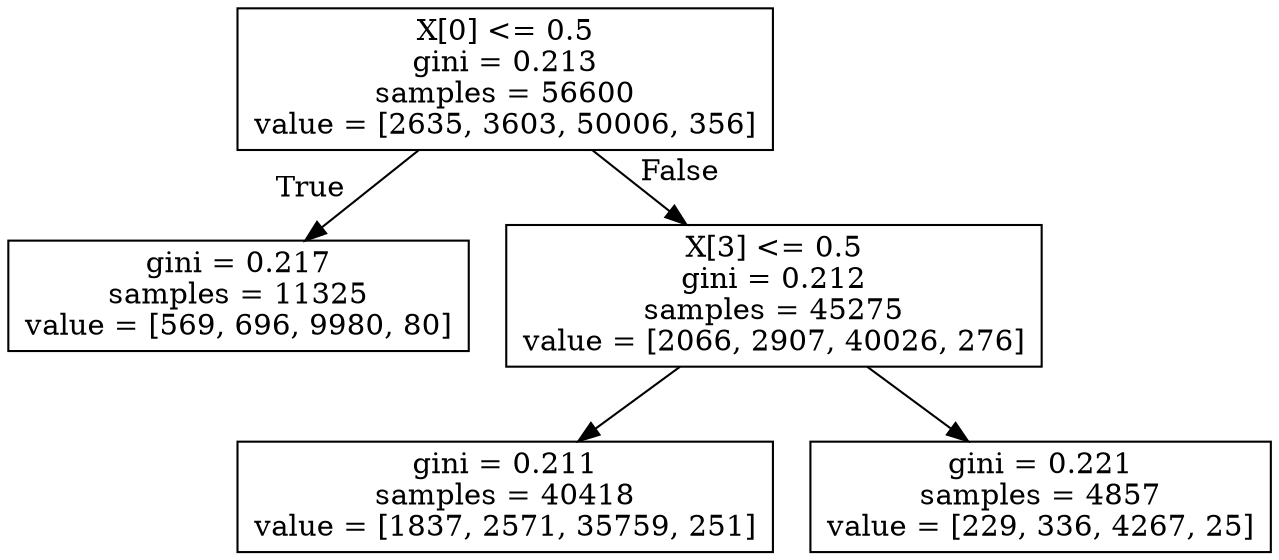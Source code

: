 digraph Tree {
node [shape=box] ;
0 [label="X[0] <= 0.5\ngini = 0.213\nsamples = 56600\nvalue = [2635, 3603, 50006, 356]"] ;
1 [label="gini = 0.217\nsamples = 11325\nvalue = [569, 696, 9980, 80]"] ;
0 -> 1 [labeldistance=2.5, labelangle=45, headlabel="True"] ;
2 [label="X[3] <= 0.5\ngini = 0.212\nsamples = 45275\nvalue = [2066, 2907, 40026, 276]"] ;
0 -> 2 [labeldistance=2.5, labelangle=-45, headlabel="False"] ;
3 [label="gini = 0.211\nsamples = 40418\nvalue = [1837, 2571, 35759, 251]"] ;
2 -> 3 ;
4 [label="gini = 0.221\nsamples = 4857\nvalue = [229, 336, 4267, 25]"] ;
2 -> 4 ;
}